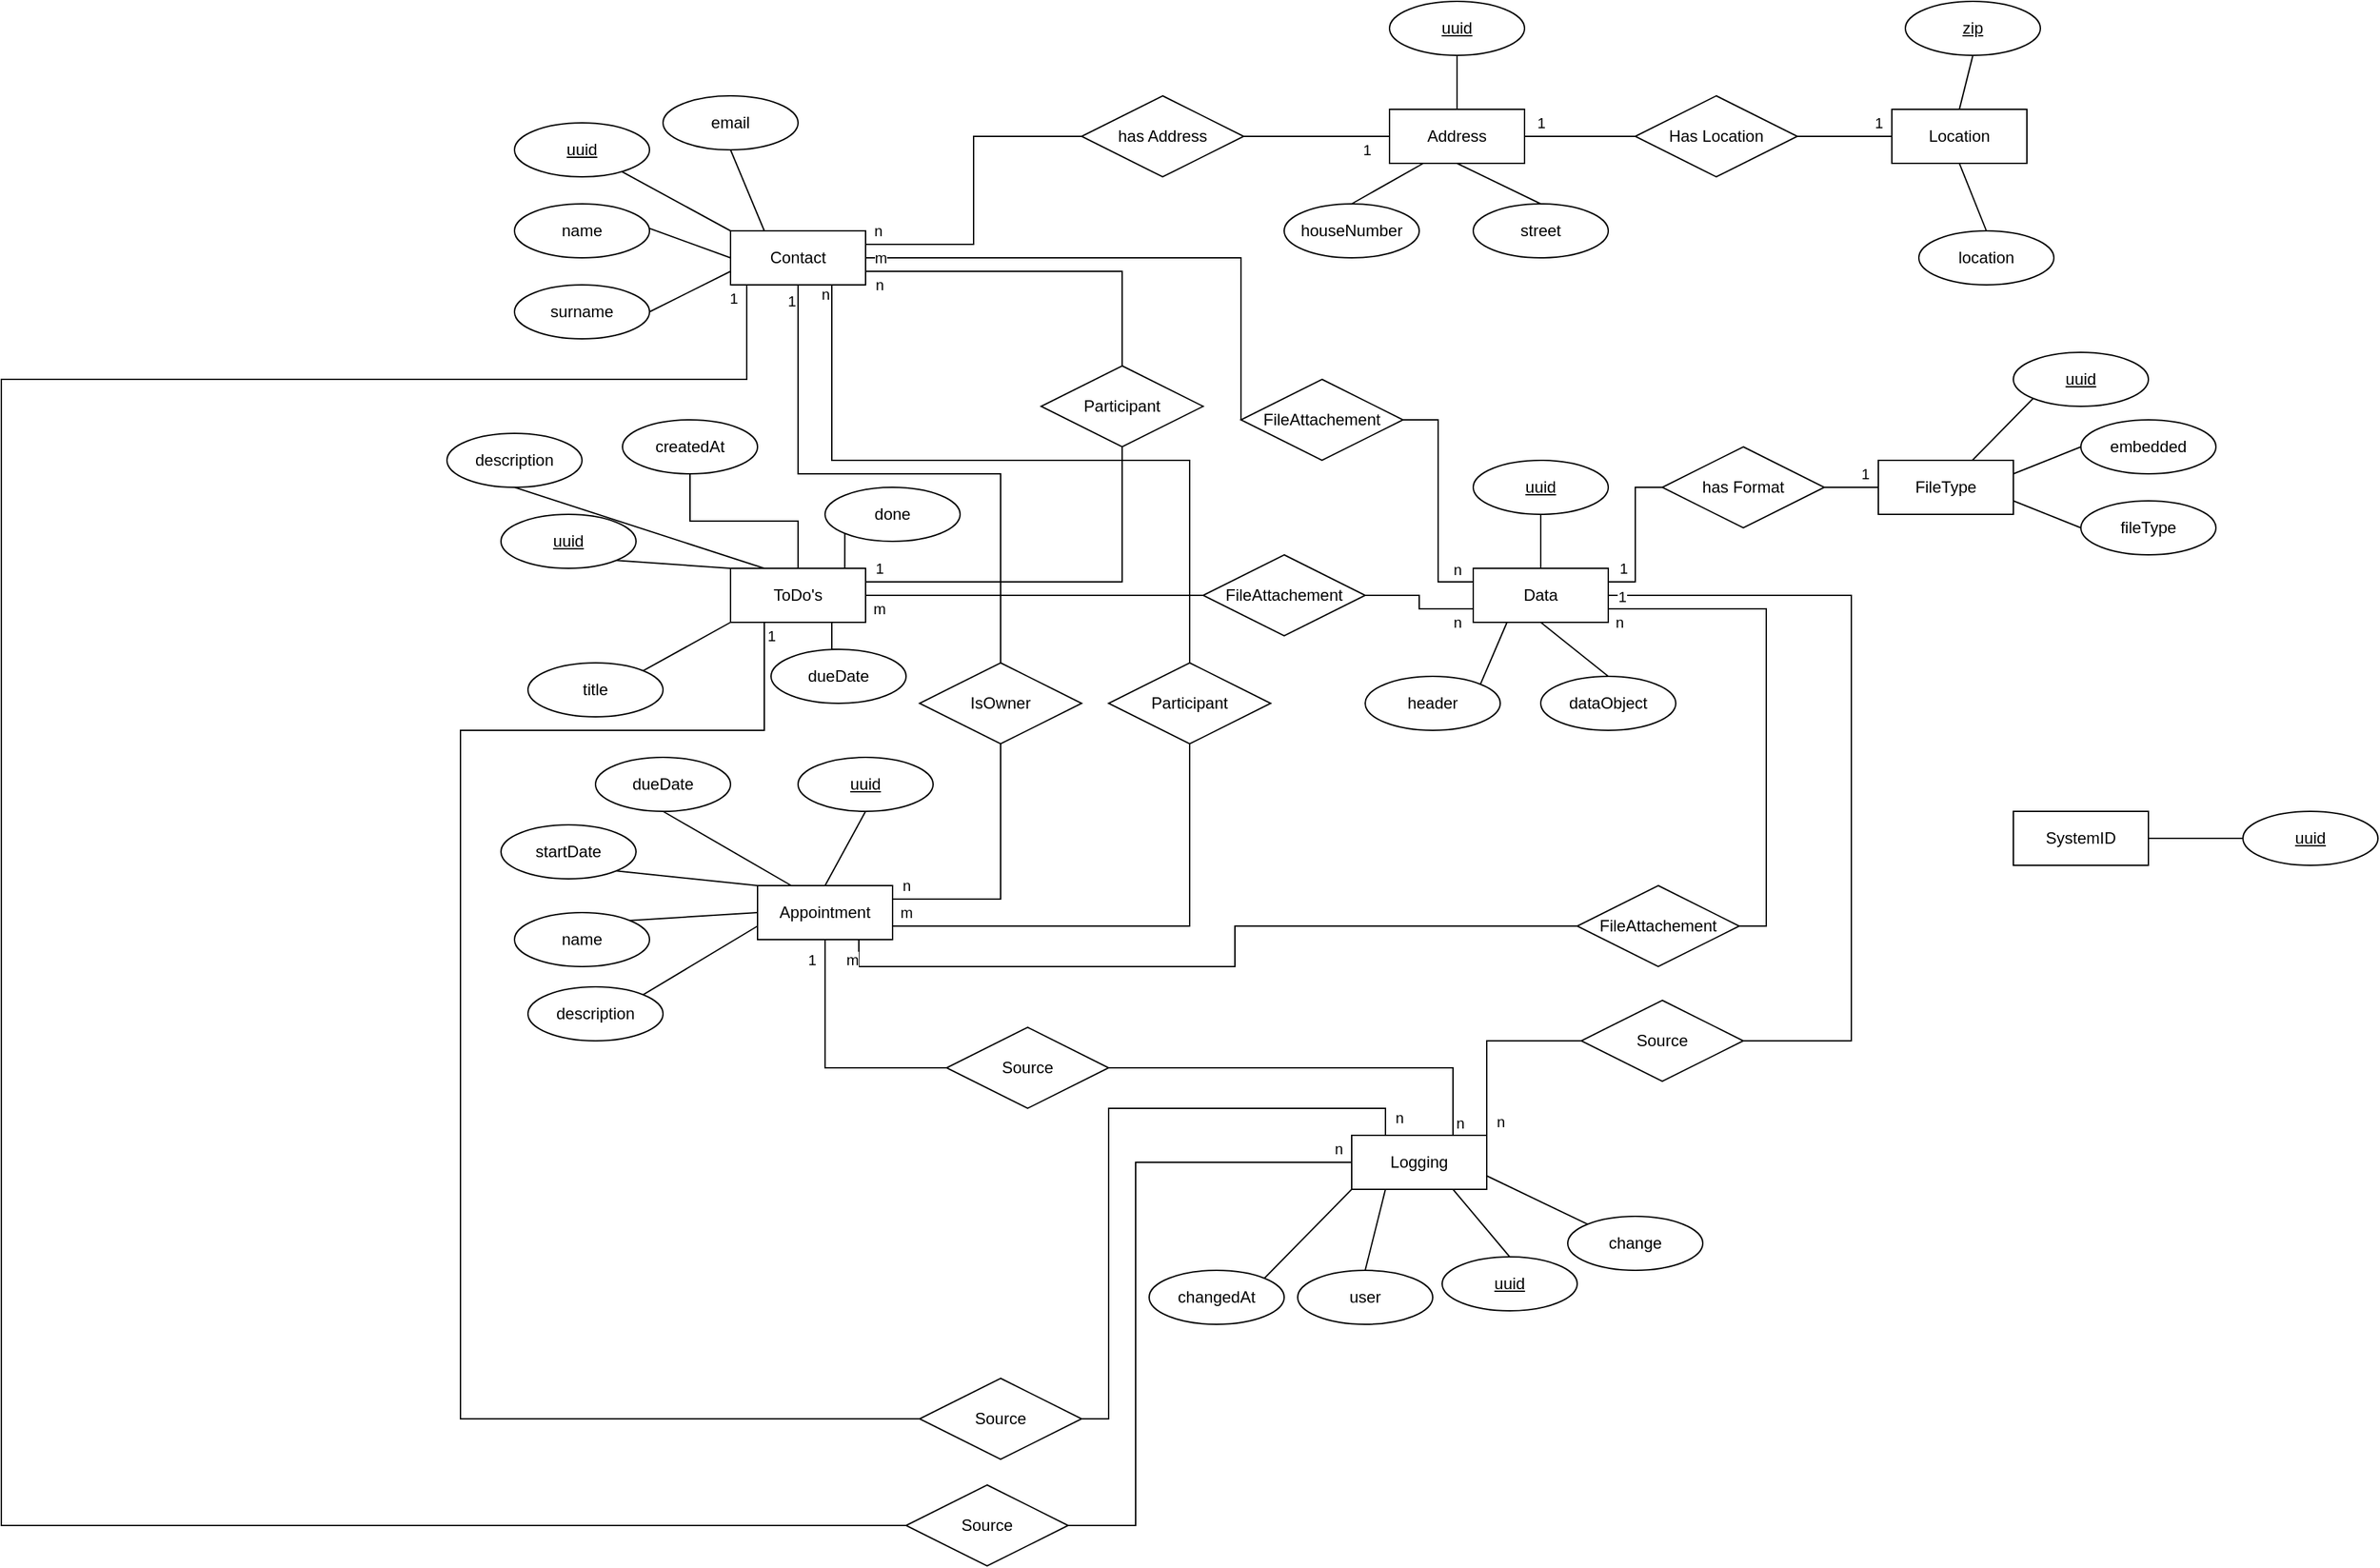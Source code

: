 <mxfile version="16.5.3" type="device"><diagram id="rC-vhOaN1ZjUxqxnrhUN" name="Seite-1"><mxGraphModel dx="2061" dy="824" grid="1" gridSize="10" guides="1" tooltips="1" connect="1" arrows="1" fold="1" page="1" pageScale="1" pageWidth="827" pageHeight="1169" math="0" shadow="0"><root><mxCell id="0"/><mxCell id="1" parent="0"/><mxCell id="2zk40Kutj6Sg0GUF1K1s-1" style="rounded=0;orthogonalLoop=1;jettySize=auto;html=1;exitX=0;exitY=0;exitDx=0;exitDy=0;endArrow=none;endFill=0;" parent="1" source="2zk40Kutj6Sg0GUF1K1s-10" target="2zk40Kutj6Sg0GUF1K1s-14" edge="1"><mxGeometry relative="1" as="geometry"><mxPoint x="171.141" y="129.497" as="targetPoint"/></mxGeometry></mxCell><mxCell id="2zk40Kutj6Sg0GUF1K1s-2" style="edgeStyle=none;rounded=0;orthogonalLoop=1;jettySize=auto;html=1;exitX=0.25;exitY=0;exitDx=0;exitDy=0;entryX=0.5;entryY=1;entryDx=0;entryDy=0;endArrow=none;endFill=0;" parent="1" source="2zk40Kutj6Sg0GUF1K1s-10" target="2zk40Kutj6Sg0GUF1K1s-11" edge="1"><mxGeometry relative="1" as="geometry"/></mxCell><mxCell id="2zk40Kutj6Sg0GUF1K1s-3" style="edgeStyle=none;rounded=0;orthogonalLoop=1;jettySize=auto;html=1;exitX=0;exitY=0.5;exitDx=0;exitDy=0;entryX=0.5;entryY=0;entryDx=0;entryDy=0;endArrow=none;endFill=0;" parent="1" source="2zk40Kutj6Sg0GUF1K1s-10" target="2zk40Kutj6Sg0GUF1K1s-12" edge="1"><mxGeometry relative="1" as="geometry"/></mxCell><mxCell id="2zk40Kutj6Sg0GUF1K1s-4" style="edgeStyle=none;rounded=0;orthogonalLoop=1;jettySize=auto;html=1;exitX=0;exitY=0.75;exitDx=0;exitDy=0;entryX=1;entryY=0.5;entryDx=0;entryDy=0;endArrow=none;endFill=0;" parent="1" source="2zk40Kutj6Sg0GUF1K1s-10" target="2zk40Kutj6Sg0GUF1K1s-13" edge="1"><mxGeometry relative="1" as="geometry"/></mxCell><mxCell id="2zk40Kutj6Sg0GUF1K1s-5" style="edgeStyle=none;rounded=0;orthogonalLoop=1;jettySize=auto;html=1;exitX=0.5;exitY=0;exitDx=0;exitDy=0;entryX=0.5;entryY=1;entryDx=0;entryDy=0;endArrow=none;endFill=0;" parent="1" source="2zk40Kutj6Sg0GUF1K1s-62" target="2zk40Kutj6Sg0GUF1K1s-15" edge="1"><mxGeometry relative="1" as="geometry"/></mxCell><mxCell id="2zk40Kutj6Sg0GUF1K1s-6" style="edgeStyle=none;rounded=0;orthogonalLoop=1;jettySize=auto;html=1;exitX=0.5;exitY=1;exitDx=0;exitDy=0;entryX=0.5;entryY=0;entryDx=0;entryDy=0;endArrow=none;endFill=0;" parent="1" source="2zk40Kutj6Sg0GUF1K1s-62" target="2zk40Kutj6Sg0GUF1K1s-16" edge="1"><mxGeometry relative="1" as="geometry"/></mxCell><mxCell id="2zk40Kutj6Sg0GUF1K1s-7" style="edgeStyle=none;rounded=0;orthogonalLoop=1;jettySize=auto;html=1;exitX=0.5;exitY=1;exitDx=0;exitDy=0;entryX=0.5;entryY=0;entryDx=0;entryDy=0;endArrow=none;endFill=0;" parent="1" source="2zk40Kutj6Sg0GUF1K1s-45" target="2zk40Kutj6Sg0GUF1K1s-17" edge="1"><mxGeometry relative="1" as="geometry"/></mxCell><mxCell id="2zk40Kutj6Sg0GUF1K1s-8" style="edgeStyle=orthogonalEdgeStyle;rounded=0;orthogonalLoop=1;jettySize=auto;html=1;exitX=1;exitY=0.25;exitDx=0;exitDy=0;entryX=0;entryY=0.5;entryDx=0;entryDy=0;endArrow=none;endFill=0;" parent="1" source="2zk40Kutj6Sg0GUF1K1s-10" target="2zk40Kutj6Sg0GUF1K1s-49" edge="1"><mxGeometry relative="1" as="geometry"/></mxCell><mxCell id="2zk40Kutj6Sg0GUF1K1s-9" value="n" style="edgeLabel;html=1;align=center;verticalAlign=middle;resizable=0;points=[];" parent="2zk40Kutj6Sg0GUF1K1s-8" vertex="1" connectable="0"><mxGeometry x="-0.839" y="4" relative="1" as="geometry"><mxPoint x="-11" y="-6" as="offset"/></mxGeometry></mxCell><mxCell id="2zk40Kutj6Sg0GUF1K1s-10" value="Contact" style="whiteSpace=wrap;html=1;align=center;" parent="1" vertex="1"><mxGeometry x="200" y="180" width="100" height="40" as="geometry"/></mxCell><mxCell id="2zk40Kutj6Sg0GUF1K1s-11" value="email" style="ellipse;whiteSpace=wrap;html=1;align=center;" parent="1" vertex="1"><mxGeometry x="150" y="80" width="100" height="40" as="geometry"/></mxCell><mxCell id="2zk40Kutj6Sg0GUF1K1s-12" value="name" style="ellipse;whiteSpace=wrap;html=1;align=center;" parent="1" vertex="1"><mxGeometry x="40" y="160" width="100" height="40" as="geometry"/></mxCell><mxCell id="2zk40Kutj6Sg0GUF1K1s-13" value="surname" style="ellipse;whiteSpace=wrap;html=1;align=center;" parent="1" vertex="1"><mxGeometry x="40" y="220" width="100" height="40" as="geometry"/></mxCell><mxCell id="2zk40Kutj6Sg0GUF1K1s-14" value="uuid" style="ellipse;whiteSpace=wrap;html=1;align=center;fontStyle=4;" parent="1" vertex="1"><mxGeometry x="40" y="100" width="100" height="40" as="geometry"/></mxCell><mxCell id="2zk40Kutj6Sg0GUF1K1s-15" value="&lt;u&gt;zip&lt;/u&gt;" style="ellipse;whiteSpace=wrap;html=1;align=center;" parent="1" vertex="1"><mxGeometry x="1070" y="10" width="100" height="40" as="geometry"/></mxCell><mxCell id="2zk40Kutj6Sg0GUF1K1s-16" value="location" style="ellipse;whiteSpace=wrap;html=1;align=center;" parent="1" vertex="1"><mxGeometry x="1080" y="180" width="100" height="40" as="geometry"/></mxCell><mxCell id="2zk40Kutj6Sg0GUF1K1s-17" value="street" style="ellipse;whiteSpace=wrap;html=1;align=center;fontStyle=0;strokeColor=default;" parent="1" vertex="1"><mxGeometry x="750" y="160" width="100" height="40" as="geometry"/></mxCell><mxCell id="2zk40Kutj6Sg0GUF1K1s-18" style="edgeStyle=none;rounded=0;orthogonalLoop=1;jettySize=auto;html=1;exitX=0;exitY=0;exitDx=0;exitDy=0;entryX=1;entryY=1;entryDx=0;entryDy=0;endArrow=none;endFill=0;" parent="1" source="2zk40Kutj6Sg0GUF1K1s-21" target="2zk40Kutj6Sg0GUF1K1s-22" edge="1"><mxGeometry relative="1" as="geometry"/></mxCell><mxCell id="2zk40Kutj6Sg0GUF1K1s-19" style="edgeStyle=none;rounded=0;orthogonalLoop=1;jettySize=auto;html=1;exitX=0.25;exitY=0;exitDx=0;exitDy=0;entryX=0.5;entryY=1;entryDx=0;entryDy=0;endArrow=none;endFill=0;" parent="1" source="2zk40Kutj6Sg0GUF1K1s-21" target="2zk40Kutj6Sg0GUF1K1s-23" edge="1"><mxGeometry relative="1" as="geometry"/></mxCell><mxCell id="2zk40Kutj6Sg0GUF1K1s-20" style="edgeStyle=none;rounded=0;orthogonalLoop=1;jettySize=auto;html=1;exitX=0;exitY=1;exitDx=0;exitDy=0;entryX=1;entryY=0;entryDx=0;entryDy=0;endArrow=none;endFill=0;" parent="1" source="2zk40Kutj6Sg0GUF1K1s-21" target="2zk40Kutj6Sg0GUF1K1s-24" edge="1"><mxGeometry relative="1" as="geometry"/></mxCell><mxCell id="0HnnoMn18DUm-6mMmO38-2" style="edgeStyle=orthogonalEdgeStyle;rounded=0;orthogonalLoop=1;jettySize=auto;html=1;exitX=0.75;exitY=0;exitDx=0;exitDy=0;entryX=0;entryY=1;entryDx=0;entryDy=0;endArrow=none;endFill=0;" parent="1" source="2zk40Kutj6Sg0GUF1K1s-21" target="0HnnoMn18DUm-6mMmO38-1" edge="1"><mxGeometry relative="1" as="geometry"/></mxCell><mxCell id="2zk40Kutj6Sg0GUF1K1s-21" value="ToDo's" style="whiteSpace=wrap;html=1;align=center;" parent="1" vertex="1"><mxGeometry x="200" y="430" width="100" height="40" as="geometry"/></mxCell><mxCell id="2zk40Kutj6Sg0GUF1K1s-22" value="uuid" style="ellipse;whiteSpace=wrap;html=1;align=center;fontStyle=4;" parent="1" vertex="1"><mxGeometry x="30" y="390" width="100" height="40" as="geometry"/></mxCell><mxCell id="2zk40Kutj6Sg0GUF1K1s-23" value="description" style="ellipse;whiteSpace=wrap;html=1;align=center;" parent="1" vertex="1"><mxGeometry x="-10" y="330" width="100" height="40" as="geometry"/></mxCell><mxCell id="2zk40Kutj6Sg0GUF1K1s-24" value="title" style="ellipse;whiteSpace=wrap;html=1;align=center;" parent="1" vertex="1"><mxGeometry x="50" y="500" width="100" height="40" as="geometry"/></mxCell><mxCell id="2zk40Kutj6Sg0GUF1K1s-72" style="rounded=0;orthogonalLoop=1;jettySize=auto;html=1;exitX=0;exitY=0.5;exitDx=0;exitDy=0;entryX=1;entryY=0;entryDx=0;entryDy=0;endArrow=none;endFill=0;" parent="1" source="2zk40Kutj6Sg0GUF1K1s-28" target="2zk40Kutj6Sg0GUF1K1s-71" edge="1"><mxGeometry relative="1" as="geometry"/></mxCell><mxCell id="2zk40Kutj6Sg0GUF1K1s-28" value="Appointment" style="whiteSpace=wrap;html=1;align=center;" parent="1" vertex="1"><mxGeometry x="220" y="665" width="100" height="40" as="geometry"/></mxCell><mxCell id="2zk40Kutj6Sg0GUF1K1s-32" style="edgeStyle=orthogonalEdgeStyle;rounded=0;orthogonalLoop=1;jettySize=auto;html=1;exitX=0.5;exitY=1;exitDx=0;exitDy=0;entryX=1;entryY=0.25;entryDx=0;entryDy=0;endArrow=none;endFill=0;" parent="1" source="2zk40Kutj6Sg0GUF1K1s-36" target="2zk40Kutj6Sg0GUF1K1s-21" edge="1"><mxGeometry relative="1" as="geometry"/></mxCell><mxCell id="2zk40Kutj6Sg0GUF1K1s-33" value="1" style="edgeLabel;html=1;align=center;verticalAlign=middle;resizable=0;points=[];" parent="2zk40Kutj6Sg0GUF1K1s-32" vertex="1" connectable="0"><mxGeometry x="0.973" y="-2" relative="1" as="geometry"><mxPoint x="6" y="-8" as="offset"/></mxGeometry></mxCell><mxCell id="2zk40Kutj6Sg0GUF1K1s-34" style="edgeStyle=orthogonalEdgeStyle;rounded=0;orthogonalLoop=1;jettySize=auto;html=1;exitX=0.5;exitY=0;exitDx=0;exitDy=0;entryX=1;entryY=0.75;entryDx=0;entryDy=0;endArrow=none;endFill=0;" parent="1" source="2zk40Kutj6Sg0GUF1K1s-36" target="2zk40Kutj6Sg0GUF1K1s-10" edge="1"><mxGeometry relative="1" as="geometry"/></mxCell><mxCell id="2zk40Kutj6Sg0GUF1K1s-35" value="n" style="edgeLabel;html=1;align=center;verticalAlign=middle;resizable=0;points=[];" parent="2zk40Kutj6Sg0GUF1K1s-34" vertex="1" connectable="0"><mxGeometry x="0.972" y="-3" relative="1" as="geometry"><mxPoint x="6" y="13" as="offset"/></mxGeometry></mxCell><mxCell id="2zk40Kutj6Sg0GUF1K1s-36" value="Participant" style="shape=rhombus;perimeter=rhombusPerimeter;whiteSpace=wrap;html=1;align=center;" parent="1" vertex="1"><mxGeometry x="430" y="280" width="120" height="60" as="geometry"/></mxCell><mxCell id="2zk40Kutj6Sg0GUF1K1s-43" style="edgeStyle=none;rounded=0;orthogonalLoop=1;jettySize=auto;html=1;exitX=1;exitY=0.5;exitDx=0;exitDy=0;entryX=0;entryY=0.5;entryDx=0;entryDy=0;endArrow=none;endFill=0;" parent="1" source="2zk40Kutj6Sg0GUF1K1s-45" target="2zk40Kutj6Sg0GUF1K1s-65" edge="1"><mxGeometry relative="1" as="geometry"/></mxCell><mxCell id="2zk40Kutj6Sg0GUF1K1s-44" value="1" style="edgeLabel;html=1;align=center;verticalAlign=middle;resizable=0;points=[];" parent="2zk40Kutj6Sg0GUF1K1s-43" vertex="1" connectable="0"><mxGeometry x="-0.512" y="3" relative="1" as="geometry"><mxPoint x="-8" y="-7" as="offset"/></mxGeometry></mxCell><mxCell id="2zk40Kutj6Sg0GUF1K1s-45" value="Address" style="whiteSpace=wrap;html=1;align=center;" parent="1" vertex="1"><mxGeometry x="688" y="90" width="100" height="40" as="geometry"/></mxCell><mxCell id="2zk40Kutj6Sg0GUF1K1s-47" style="edgeStyle=orthogonalEdgeStyle;rounded=0;orthogonalLoop=1;jettySize=auto;html=1;exitX=1;exitY=0.5;exitDx=0;exitDy=0;entryX=0;entryY=0.5;entryDx=0;entryDy=0;endArrow=none;endFill=0;" parent="1" source="2zk40Kutj6Sg0GUF1K1s-49" target="2zk40Kutj6Sg0GUF1K1s-45" edge="1"><mxGeometry relative="1" as="geometry"/></mxCell><mxCell id="2zk40Kutj6Sg0GUF1K1s-48" value="1" style="edgeLabel;html=1;align=center;verticalAlign=middle;resizable=0;points=[];" parent="2zk40Kutj6Sg0GUF1K1s-47" vertex="1" connectable="0"><mxGeometry x="0.544" y="-1" relative="1" as="geometry"><mxPoint x="7" y="9" as="offset"/></mxGeometry></mxCell><mxCell id="2zk40Kutj6Sg0GUF1K1s-49" value="has Address" style="shape=rhombus;perimeter=rhombusPerimeter;whiteSpace=wrap;html=1;align=center;" parent="1" vertex="1"><mxGeometry x="460" y="80" width="120" height="60" as="geometry"/></mxCell><mxCell id="2zk40Kutj6Sg0GUF1K1s-50" style="edgeStyle=none;rounded=0;orthogonalLoop=1;jettySize=auto;html=1;exitX=0.5;exitY=1;exitDx=0;exitDy=0;entryX=0.5;entryY=0;entryDx=0;entryDy=0;endArrow=none;endFill=0;" parent="1" source="2zk40Kutj6Sg0GUF1K1s-51" target="2zk40Kutj6Sg0GUF1K1s-59" edge="1"><mxGeometry relative="1" as="geometry"/></mxCell><mxCell id="2zk40Kutj6Sg0GUF1K1s-51" value="Data" style="whiteSpace=wrap;html=1;align=center;" parent="1" vertex="1"><mxGeometry x="750" y="430" width="100" height="40" as="geometry"/></mxCell><mxCell id="2zk40Kutj6Sg0GUF1K1s-52" style="edgeStyle=orthogonalEdgeStyle;rounded=0;orthogonalLoop=1;jettySize=auto;html=1;exitX=1;exitY=0.5;exitDx=0;exitDy=0;entryX=0;entryY=0.75;entryDx=0;entryDy=0;endArrow=none;endFill=0;" parent="1" source="2zk40Kutj6Sg0GUF1K1s-56" target="2zk40Kutj6Sg0GUF1K1s-51" edge="1"><mxGeometry relative="1" as="geometry"/></mxCell><mxCell id="2zk40Kutj6Sg0GUF1K1s-53" value="n" style="edgeLabel;html=1;align=center;verticalAlign=middle;resizable=0;points=[];" parent="2zk40Kutj6Sg0GUF1K1s-52" vertex="1" connectable="0"><mxGeometry x="0.55" y="-2" relative="1" as="geometry"><mxPoint x="8" y="8" as="offset"/></mxGeometry></mxCell><mxCell id="2zk40Kutj6Sg0GUF1K1s-54" style="edgeStyle=orthogonalEdgeStyle;rounded=0;orthogonalLoop=1;jettySize=auto;html=1;exitX=0;exitY=0.5;exitDx=0;exitDy=0;entryX=1;entryY=0.5;entryDx=0;entryDy=0;endArrow=none;endFill=0;" parent="1" source="2zk40Kutj6Sg0GUF1K1s-56" target="2zk40Kutj6Sg0GUF1K1s-21" edge="1"><mxGeometry relative="1" as="geometry"/></mxCell><mxCell id="2zk40Kutj6Sg0GUF1K1s-55" value="m" style="edgeLabel;html=1;align=center;verticalAlign=middle;resizable=0;points=[];" parent="2zk40Kutj6Sg0GUF1K1s-54" vertex="1" connectable="0"><mxGeometry x="0.872" relative="1" as="geometry"><mxPoint x="-6" y="10" as="offset"/></mxGeometry></mxCell><mxCell id="2zk40Kutj6Sg0GUF1K1s-56" value="FileAttachement" style="shape=rhombus;perimeter=rhombusPerimeter;whiteSpace=wrap;html=1;align=center;" parent="1" vertex="1"><mxGeometry x="550" y="420" width="120" height="60" as="geometry"/></mxCell><mxCell id="2zk40Kutj6Sg0GUF1K1s-57" style="rounded=0;orthogonalLoop=1;jettySize=auto;html=1;exitX=0.5;exitY=1;exitDx=0;exitDy=0;entryX=0.5;entryY=0;entryDx=0;entryDy=0;endArrow=none;endFill=0;" parent="1" source="2zk40Kutj6Sg0GUF1K1s-58" target="2zk40Kutj6Sg0GUF1K1s-51" edge="1"><mxGeometry relative="1" as="geometry"/></mxCell><mxCell id="2zk40Kutj6Sg0GUF1K1s-58" value="uuid" style="ellipse;whiteSpace=wrap;html=1;align=center;fontStyle=4;" parent="1" vertex="1"><mxGeometry x="750" y="350" width="100" height="40" as="geometry"/></mxCell><mxCell id="2zk40Kutj6Sg0GUF1K1s-59" value="dataObject" style="ellipse;whiteSpace=wrap;html=1;align=center;" parent="1" vertex="1"><mxGeometry x="800" y="510" width="100" height="40" as="geometry"/></mxCell><mxCell id="2zk40Kutj6Sg0GUF1K1s-60" style="edgeStyle=none;rounded=0;orthogonalLoop=1;jettySize=auto;html=1;exitX=0.5;exitY=0;exitDx=0;exitDy=0;entryX=0.25;entryY=1;entryDx=0;entryDy=0;endArrow=none;endFill=0;" parent="1" source="2zk40Kutj6Sg0GUF1K1s-61" target="2zk40Kutj6Sg0GUF1K1s-45" edge="1"><mxGeometry relative="1" as="geometry"/></mxCell><mxCell id="2zk40Kutj6Sg0GUF1K1s-61" value="houseNumber" style="ellipse;whiteSpace=wrap;html=1;align=center;fontStyle=0" parent="1" vertex="1"><mxGeometry x="610" y="160" width="100" height="40" as="geometry"/></mxCell><mxCell id="2zk40Kutj6Sg0GUF1K1s-62" value="Location" style="whiteSpace=wrap;html=1;align=center;" parent="1" vertex="1"><mxGeometry x="1060" y="90" width="100" height="40" as="geometry"/></mxCell><mxCell id="2zk40Kutj6Sg0GUF1K1s-63" style="edgeStyle=none;rounded=0;orthogonalLoop=1;jettySize=auto;html=1;exitX=1;exitY=0.5;exitDx=0;exitDy=0;entryX=0;entryY=0.5;entryDx=0;entryDy=0;endArrow=none;endFill=0;" parent="1" source="2zk40Kutj6Sg0GUF1K1s-65" target="2zk40Kutj6Sg0GUF1K1s-62" edge="1"><mxGeometry relative="1" as="geometry"/></mxCell><mxCell id="2zk40Kutj6Sg0GUF1K1s-64" value="1" style="edgeLabel;html=1;align=center;verticalAlign=middle;resizable=0;points=[];" parent="2zk40Kutj6Sg0GUF1K1s-63" vertex="1" connectable="0"><mxGeometry x="0.257" relative="1" as="geometry"><mxPoint x="16" y="-10" as="offset"/></mxGeometry></mxCell><mxCell id="2zk40Kutj6Sg0GUF1K1s-65" value="Has Location" style="shape=rhombus;perimeter=rhombusPerimeter;whiteSpace=wrap;html=1;align=center;" parent="1" vertex="1"><mxGeometry x="870" y="80" width="120" height="60" as="geometry"/></mxCell><mxCell id="2zk40Kutj6Sg0GUF1K1s-66" style="edgeStyle=orthogonalEdgeStyle;rounded=0;orthogonalLoop=1;jettySize=auto;html=1;exitX=1;exitY=0.5;exitDx=0;exitDy=0;entryX=0;entryY=0.25;entryDx=0;entryDy=0;endArrow=none;endFill=0;" parent="1" source="2zk40Kutj6Sg0GUF1K1s-70" target="2zk40Kutj6Sg0GUF1K1s-51" edge="1"><mxGeometry relative="1" as="geometry"><mxPoint x="720" y="380" as="targetPoint"/></mxGeometry></mxCell><mxCell id="2zk40Kutj6Sg0GUF1K1s-67" value="n" style="edgeLabel;html=1;align=center;verticalAlign=middle;resizable=0;points=[];" parent="2zk40Kutj6Sg0GUF1K1s-66" vertex="1" connectable="0"><mxGeometry x="0.55" y="-2" relative="1" as="geometry"><mxPoint x="16" y="3" as="offset"/></mxGeometry></mxCell><mxCell id="2zk40Kutj6Sg0GUF1K1s-68" style="edgeStyle=orthogonalEdgeStyle;rounded=0;orthogonalLoop=1;jettySize=auto;html=1;exitX=0;exitY=0.5;exitDx=0;exitDy=0;entryX=1;entryY=0.5;entryDx=0;entryDy=0;endArrow=none;endFill=0;" parent="1" source="2zk40Kutj6Sg0GUF1K1s-70" target="2zk40Kutj6Sg0GUF1K1s-10" edge="1"><mxGeometry relative="1" as="geometry"><mxPoint x="270" y="380" as="targetPoint"/><Array as="points"><mxPoint x="578" y="200"/></Array></mxGeometry></mxCell><mxCell id="2zk40Kutj6Sg0GUF1K1s-69" value="m" style="edgeLabel;html=1;align=center;verticalAlign=middle;resizable=0;points=[];" parent="2zk40Kutj6Sg0GUF1K1s-68" vertex="1" connectable="0"><mxGeometry x="0.872" relative="1" as="geometry"><mxPoint x="-15" as="offset"/></mxGeometry></mxCell><mxCell id="2zk40Kutj6Sg0GUF1K1s-70" value="FileAttachement" style="shape=rhombus;perimeter=rhombusPerimeter;whiteSpace=wrap;html=1;align=center;" parent="1" vertex="1"><mxGeometry x="578" y="290" width="120" height="60" as="geometry"/></mxCell><mxCell id="2zk40Kutj6Sg0GUF1K1s-71" value="name" style="ellipse;whiteSpace=wrap;html=1;align=center;" parent="1" vertex="1"><mxGeometry x="40" y="685" width="100" height="40" as="geometry"/></mxCell><mxCell id="2zk40Kutj6Sg0GUF1K1s-79" style="edgeStyle=none;rounded=0;orthogonalLoop=1;jettySize=auto;html=1;exitX=1;exitY=1;exitDx=0;exitDy=0;entryX=0;entryY=0;entryDx=0;entryDy=0;endArrow=none;endFill=0;" parent="1" source="2zk40Kutj6Sg0GUF1K1s-77" target="2zk40Kutj6Sg0GUF1K1s-28" edge="1"><mxGeometry relative="1" as="geometry"/></mxCell><mxCell id="2zk40Kutj6Sg0GUF1K1s-77" value="startDate" style="ellipse;whiteSpace=wrap;html=1;align=center;" parent="1" vertex="1"><mxGeometry x="30" y="620" width="100" height="40" as="geometry"/></mxCell><mxCell id="2zk40Kutj6Sg0GUF1K1s-80" style="edgeStyle=none;rounded=0;orthogonalLoop=1;jettySize=auto;html=1;exitX=0.5;exitY=1;exitDx=0;exitDy=0;entryX=0.25;entryY=0;entryDx=0;entryDy=0;endArrow=none;endFill=0;" parent="1" source="2zk40Kutj6Sg0GUF1K1s-78" target="2zk40Kutj6Sg0GUF1K1s-28" edge="1"><mxGeometry relative="1" as="geometry"/></mxCell><mxCell id="2zk40Kutj6Sg0GUF1K1s-78" value="dueDate" style="ellipse;whiteSpace=wrap;html=1;align=center;" parent="1" vertex="1"><mxGeometry x="100" y="570" width="100" height="40" as="geometry"/></mxCell><mxCell id="2zk40Kutj6Sg0GUF1K1s-81" style="edgeStyle=orthogonalEdgeStyle;rounded=0;orthogonalLoop=1;jettySize=auto;html=1;exitX=1;exitY=0.5;exitDx=0;exitDy=0;endArrow=none;endFill=0;entryX=1;entryY=0.75;entryDx=0;entryDy=0;" parent="1" source="2zk40Kutj6Sg0GUF1K1s-85" target="2zk40Kutj6Sg0GUF1K1s-51" edge="1"><mxGeometry relative="1" as="geometry"><mxPoint x="880" y="460" as="targetPoint"/></mxGeometry></mxCell><mxCell id="2zk40Kutj6Sg0GUF1K1s-82" value="n" style="edgeLabel;html=1;align=center;verticalAlign=middle;resizable=0;points=[];" parent="2zk40Kutj6Sg0GUF1K1s-81" vertex="1" connectable="0"><mxGeometry x="0.55" y="-2" relative="1" as="geometry"><mxPoint x="-76" y="12" as="offset"/></mxGeometry></mxCell><mxCell id="2zk40Kutj6Sg0GUF1K1s-83" style="edgeStyle=orthogonalEdgeStyle;rounded=0;orthogonalLoop=1;jettySize=auto;html=1;exitX=0;exitY=0.5;exitDx=0;exitDy=0;entryX=0.75;entryY=1;entryDx=0;entryDy=0;endArrow=none;endFill=0;" parent="1" source="2zk40Kutj6Sg0GUF1K1s-85" target="2zk40Kutj6Sg0GUF1K1s-28" edge="1"><mxGeometry relative="1" as="geometry"><mxPoint x="460" y="620" as="targetPoint"/></mxGeometry></mxCell><mxCell id="2zk40Kutj6Sg0GUF1K1s-84" value="m" style="edgeLabel;html=1;align=center;verticalAlign=middle;resizable=0;points=[];" parent="2zk40Kutj6Sg0GUF1K1s-83" vertex="1" connectable="0"><mxGeometry x="0.872" relative="1" as="geometry"><mxPoint x="-22" y="-5" as="offset"/></mxGeometry></mxCell><mxCell id="2zk40Kutj6Sg0GUF1K1s-85" value="FileAttachement" style="shape=rhombus;perimeter=rhombusPerimeter;whiteSpace=wrap;html=1;align=center;" parent="1" vertex="1"><mxGeometry x="827" y="665" width="120" height="60" as="geometry"/></mxCell><mxCell id="2zk40Kutj6Sg0GUF1K1s-87" style="edgeStyle=orthogonalEdgeStyle;rounded=0;orthogonalLoop=1;jettySize=auto;html=1;exitX=0.5;exitY=1;exitDx=0;exitDy=0;entryX=1;entryY=0.25;entryDx=0;entryDy=0;endArrow=none;endFill=0;" parent="1" source="2zk40Kutj6Sg0GUF1K1s-86" target="2zk40Kutj6Sg0GUF1K1s-28" edge="1"><mxGeometry relative="1" as="geometry"/></mxCell><mxCell id="2zk40Kutj6Sg0GUF1K1s-90" value="n" style="edgeLabel;html=1;align=center;verticalAlign=middle;resizable=0;points=[];" parent="2zk40Kutj6Sg0GUF1K1s-87" vertex="1" connectable="0"><mxGeometry x="0.949" y="-1" relative="1" as="geometry"><mxPoint x="5" y="-9" as="offset"/></mxGeometry></mxCell><mxCell id="2zk40Kutj6Sg0GUF1K1s-88" style="edgeStyle=orthogonalEdgeStyle;rounded=0;orthogonalLoop=1;jettySize=auto;html=1;exitX=0.5;exitY=0;exitDx=0;exitDy=0;entryX=0.5;entryY=1;entryDx=0;entryDy=0;endArrow=none;endFill=0;" parent="1" source="2zk40Kutj6Sg0GUF1K1s-86" target="2zk40Kutj6Sg0GUF1K1s-10" edge="1"><mxGeometry relative="1" as="geometry"/></mxCell><mxCell id="2zk40Kutj6Sg0GUF1K1s-89" value="1" style="edgeLabel;html=1;align=center;verticalAlign=middle;resizable=0;points=[];" parent="2zk40Kutj6Sg0GUF1K1s-88" vertex="1" connectable="0"><mxGeometry x="0.886" relative="1" as="geometry"><mxPoint x="-5" y="-13" as="offset"/></mxGeometry></mxCell><mxCell id="2zk40Kutj6Sg0GUF1K1s-86" value="IsOwner" style="shape=rhombus;perimeter=rhombusPerimeter;whiteSpace=wrap;html=1;align=center;" parent="1" vertex="1"><mxGeometry x="340" y="500" width="120" height="60" as="geometry"/></mxCell><mxCell id="2zk40Kutj6Sg0GUF1K1s-92" style="edgeStyle=orthogonalEdgeStyle;rounded=0;orthogonalLoop=1;jettySize=auto;html=1;exitX=0.5;exitY=1;exitDx=0;exitDy=0;entryX=1;entryY=0.75;entryDx=0;entryDy=0;endArrow=none;endFill=0;" parent="1" source="2zk40Kutj6Sg0GUF1K1s-91" target="2zk40Kutj6Sg0GUF1K1s-28" edge="1"><mxGeometry relative="1" as="geometry"/></mxCell><mxCell id="2zk40Kutj6Sg0GUF1K1s-95" value="m" style="edgeLabel;html=1;align=center;verticalAlign=middle;resizable=0;points=[];" parent="2zk40Kutj6Sg0GUF1K1s-92" vertex="1" connectable="0"><mxGeometry x="0.408" y="-3" relative="1" as="geometry"><mxPoint x="-95" y="-7" as="offset"/></mxGeometry></mxCell><mxCell id="2zk40Kutj6Sg0GUF1K1s-93" style="edgeStyle=orthogonalEdgeStyle;rounded=0;orthogonalLoop=1;jettySize=auto;html=1;exitX=0.5;exitY=0;exitDx=0;exitDy=0;entryX=0.75;entryY=1;entryDx=0;entryDy=0;endArrow=none;endFill=0;" parent="1" source="2zk40Kutj6Sg0GUF1K1s-91" target="2zk40Kutj6Sg0GUF1K1s-10" edge="1"><mxGeometry relative="1" as="geometry"><Array as="points"><mxPoint x="540" y="350"/><mxPoint x="275" y="350"/></Array></mxGeometry></mxCell><mxCell id="2zk40Kutj6Sg0GUF1K1s-94" value="n" style="edgeLabel;html=1;align=center;verticalAlign=middle;resizable=0;points=[];" parent="2zk40Kutj6Sg0GUF1K1s-93" vertex="1" connectable="0"><mxGeometry x="0.974" y="-1" relative="1" as="geometry"><mxPoint x="-6" as="offset"/></mxGeometry></mxCell><mxCell id="2zk40Kutj6Sg0GUF1K1s-91" value="Participant" style="shape=rhombus;perimeter=rhombusPerimeter;whiteSpace=wrap;html=1;align=center;" parent="1" vertex="1"><mxGeometry x="480" y="500" width="120" height="60" as="geometry"/></mxCell><mxCell id="2zk40Kutj6Sg0GUF1K1s-97" style="rounded=0;orthogonalLoop=1;jettySize=auto;html=1;exitX=1;exitY=0;exitDx=0;exitDy=0;entryX=0;entryY=0.75;entryDx=0;entryDy=0;endArrow=none;endFill=0;" parent="1" source="2zk40Kutj6Sg0GUF1K1s-96" target="2zk40Kutj6Sg0GUF1K1s-28" edge="1"><mxGeometry relative="1" as="geometry"/></mxCell><mxCell id="2zk40Kutj6Sg0GUF1K1s-96" value="description" style="ellipse;whiteSpace=wrap;html=1;align=center;" parent="1" vertex="1"><mxGeometry x="50" y="740" width="100" height="40" as="geometry"/></mxCell><mxCell id="2zk40Kutj6Sg0GUF1K1s-107" style="rounded=0;orthogonalLoop=1;jettySize=auto;html=1;exitX=0.5;exitY=1;exitDx=0;exitDy=0;entryX=0.5;entryY=0;entryDx=0;entryDy=0;endArrow=none;endFill=0;" parent="1" source="2zk40Kutj6Sg0GUF1K1s-106" target="2zk40Kutj6Sg0GUF1K1s-28" edge="1"><mxGeometry relative="1" as="geometry"/></mxCell><mxCell id="2zk40Kutj6Sg0GUF1K1s-106" value="uuid" style="ellipse;whiteSpace=wrap;html=1;align=center;fontStyle=4;" parent="1" vertex="1"><mxGeometry x="250" y="570" width="100" height="40" as="geometry"/></mxCell><mxCell id="kuMFe2iLad2Wfu_b42sJ-1" value="FileType" style="whiteSpace=wrap;html=1;align=center;" parent="1" vertex="1"><mxGeometry x="1050" y="350" width="100" height="40" as="geometry"/></mxCell><mxCell id="kuMFe2iLad2Wfu_b42sJ-3" style="rounded=0;orthogonalLoop=1;jettySize=auto;html=1;exitX=0;exitY=1;exitDx=0;exitDy=0;endArrow=none;endFill=0;" parent="1" source="kuMFe2iLad2Wfu_b42sJ-2" target="kuMFe2iLad2Wfu_b42sJ-1" edge="1"><mxGeometry relative="1" as="geometry"/></mxCell><mxCell id="kuMFe2iLad2Wfu_b42sJ-2" value="uuid" style="ellipse;whiteSpace=wrap;html=1;align=center;fontStyle=4;" parent="1" vertex="1"><mxGeometry x="1150" y="270" width="100" height="40" as="geometry"/></mxCell><mxCell id="kuMFe2iLad2Wfu_b42sJ-5" style="edgeStyle=none;rounded=0;orthogonalLoop=1;jettySize=auto;html=1;exitX=0;exitY=0.5;exitDx=0;exitDy=0;entryX=1;entryY=0.75;entryDx=0;entryDy=0;endArrow=none;endFill=0;" parent="1" source="kuMFe2iLad2Wfu_b42sJ-4" target="kuMFe2iLad2Wfu_b42sJ-1" edge="1"><mxGeometry relative="1" as="geometry"/></mxCell><mxCell id="kuMFe2iLad2Wfu_b42sJ-4" value="fileType" style="ellipse;whiteSpace=wrap;html=1;align=center;" parent="1" vertex="1"><mxGeometry x="1200" y="380" width="100" height="40" as="geometry"/></mxCell><mxCell id="kuMFe2iLad2Wfu_b42sJ-7" style="edgeStyle=none;rounded=0;orthogonalLoop=1;jettySize=auto;html=1;exitX=0;exitY=0.5;exitDx=0;exitDy=0;entryX=1;entryY=0.25;entryDx=0;entryDy=0;endArrow=none;endFill=0;" parent="1" source="kuMFe2iLad2Wfu_b42sJ-6" target="kuMFe2iLad2Wfu_b42sJ-1" edge="1"><mxGeometry relative="1" as="geometry"/></mxCell><mxCell id="kuMFe2iLad2Wfu_b42sJ-6" value="embedded" style="ellipse;whiteSpace=wrap;html=1;align=center;" parent="1" vertex="1"><mxGeometry x="1200" y="320" width="100" height="40" as="geometry"/></mxCell><mxCell id="kuMFe2iLad2Wfu_b42sJ-9" style="edgeStyle=orthogonalEdgeStyle;rounded=0;orthogonalLoop=1;jettySize=auto;html=1;exitX=1;exitY=0.5;exitDx=0;exitDy=0;entryX=0;entryY=0.5;entryDx=0;entryDy=0;endArrow=none;endFill=0;" parent="1" source="kuMFe2iLad2Wfu_b42sJ-8" target="kuMFe2iLad2Wfu_b42sJ-1" edge="1"><mxGeometry relative="1" as="geometry"/></mxCell><mxCell id="kuMFe2iLad2Wfu_b42sJ-12" value="1" style="edgeLabel;html=1;align=center;verticalAlign=middle;resizable=0;points=[];" parent="kuMFe2iLad2Wfu_b42sJ-9" vertex="1" connectable="0"><mxGeometry y="1" relative="1" as="geometry"><mxPoint x="10" y="-9" as="offset"/></mxGeometry></mxCell><mxCell id="kuMFe2iLad2Wfu_b42sJ-10" style="edgeStyle=orthogonalEdgeStyle;rounded=0;orthogonalLoop=1;jettySize=auto;html=1;exitX=0;exitY=0.5;exitDx=0;exitDy=0;entryX=1;entryY=0.25;entryDx=0;entryDy=0;endArrow=none;endFill=0;" parent="1" source="kuMFe2iLad2Wfu_b42sJ-8" target="2zk40Kutj6Sg0GUF1K1s-51" edge="1"><mxGeometry relative="1" as="geometry"/></mxCell><mxCell id="kuMFe2iLad2Wfu_b42sJ-11" value="1" style="edgeLabel;html=1;align=center;verticalAlign=middle;resizable=0;points=[];" parent="kuMFe2iLad2Wfu_b42sJ-10" vertex="1" connectable="0"><mxGeometry x="0.8" y="1" relative="1" as="geometry"><mxPoint y="-11" as="offset"/></mxGeometry></mxCell><mxCell id="kuMFe2iLad2Wfu_b42sJ-8" value="has Format" style="shape=rhombus;perimeter=rhombusPerimeter;whiteSpace=wrap;html=1;align=center;" parent="1" vertex="1"><mxGeometry x="890" y="340" width="120" height="60" as="geometry"/></mxCell><mxCell id="3WsJur34KFJgdS6Wqhmg-2" style="rounded=0;orthogonalLoop=1;jettySize=auto;html=1;exitX=1;exitY=0;exitDx=0;exitDy=0;entryX=0.25;entryY=1;entryDx=0;entryDy=0;endArrow=none;endFill=0;" parent="1" source="3WsJur34KFJgdS6Wqhmg-1" target="2zk40Kutj6Sg0GUF1K1s-51" edge="1"><mxGeometry relative="1" as="geometry"/></mxCell><mxCell id="3WsJur34KFJgdS6Wqhmg-1" value="header" style="ellipse;whiteSpace=wrap;html=1;align=center;" parent="1" vertex="1"><mxGeometry x="670" y="510" width="100" height="40" as="geometry"/></mxCell><mxCell id="ldlPsnNCu6MJJmKQxwnI-3" style="rounded=0;orthogonalLoop=1;jettySize=auto;html=1;exitX=1;exitY=0.5;exitDx=0;exitDy=0;entryX=0;entryY=0.5;entryDx=0;entryDy=0;endArrow=none;endFill=0;" parent="1" source="ldlPsnNCu6MJJmKQxwnI-1" target="ldlPsnNCu6MJJmKQxwnI-2" edge="1"><mxGeometry relative="1" as="geometry"/></mxCell><mxCell id="ldlPsnNCu6MJJmKQxwnI-1" value="SystemID" style="whiteSpace=wrap;html=1;align=center;" parent="1" vertex="1"><mxGeometry x="1150" y="610" width="100" height="40" as="geometry"/></mxCell><mxCell id="ldlPsnNCu6MJJmKQxwnI-2" value="uuid" style="ellipse;whiteSpace=wrap;html=1;align=center;fontStyle=4;" parent="1" vertex="1"><mxGeometry x="1320" y="610" width="100" height="40" as="geometry"/></mxCell><mxCell id="ohkGaZCPDMoh6wTqSJW6-14" style="edgeStyle=orthogonalEdgeStyle;rounded=0;orthogonalLoop=1;jettySize=auto;html=1;exitX=1;exitY=0;exitDx=0;exitDy=0;entryX=0;entryY=0.5;entryDx=0;entryDy=0;endArrow=none;endFill=0;" parent="1" source="ohkGaZCPDMoh6wTqSJW6-1" target="ohkGaZCPDMoh6wTqSJW6-13" edge="1"><mxGeometry relative="1" as="geometry"/></mxCell><mxCell id="ohkGaZCPDMoh6wTqSJW6-19" value="n" style="edgeLabel;html=1;align=center;verticalAlign=middle;resizable=0;points=[];" parent="ohkGaZCPDMoh6wTqSJW6-14" vertex="1" connectable="0"><mxGeometry x="-0.8" relative="1" as="geometry"><mxPoint x="10" y="4" as="offset"/></mxGeometry></mxCell><mxCell id="ohkGaZCPDMoh6wTqSJW6-22" style="edgeStyle=orthogonalEdgeStyle;rounded=0;orthogonalLoop=1;jettySize=auto;html=1;exitX=0.25;exitY=0;exitDx=0;exitDy=0;entryX=1;entryY=0.5;entryDx=0;entryDy=0;endArrow=none;endFill=0;" parent="1" source="ohkGaZCPDMoh6wTqSJW6-1" target="ohkGaZCPDMoh6wTqSJW6-11" edge="1"><mxGeometry relative="1" as="geometry"><Array as="points"><mxPoint x="685" y="830"/><mxPoint x="480" y="830"/><mxPoint x="480" y="1060"/></Array></mxGeometry></mxCell><mxCell id="ohkGaZCPDMoh6wTqSJW6-24" value="n" style="edgeLabel;html=1;align=center;verticalAlign=middle;resizable=0;points=[];" parent="ohkGaZCPDMoh6wTqSJW6-22" vertex="1" connectable="0"><mxGeometry x="-0.945" y="1" relative="1" as="geometry"><mxPoint x="11" as="offset"/></mxGeometry></mxCell><mxCell id="ohkGaZCPDMoh6wTqSJW6-23" style="edgeStyle=orthogonalEdgeStyle;rounded=0;orthogonalLoop=1;jettySize=auto;html=1;exitX=0;exitY=0.5;exitDx=0;exitDy=0;entryX=1;entryY=0.5;entryDx=0;entryDy=0;endArrow=none;endFill=0;" parent="1" source="ohkGaZCPDMoh6wTqSJW6-1" target="ohkGaZCPDMoh6wTqSJW6-10" edge="1"><mxGeometry relative="1" as="geometry"><Array as="points"><mxPoint x="500" y="870"/><mxPoint x="500" y="1139"/></Array></mxGeometry></mxCell><mxCell id="ohkGaZCPDMoh6wTqSJW6-25" value="n" style="edgeLabel;html=1;align=center;verticalAlign=middle;resizable=0;points=[];" parent="ohkGaZCPDMoh6wTqSJW6-23" vertex="1" connectable="0"><mxGeometry x="-0.925" y="-2" relative="1" as="geometry"><mxPoint x="8" y="-8" as="offset"/></mxGeometry></mxCell><mxCell id="ohkGaZCPDMoh6wTqSJW6-1" value="Logging" style="whiteSpace=wrap;html=1;align=center;" parent="1" vertex="1"><mxGeometry x="660" y="850" width="100" height="40" as="geometry"/></mxCell><mxCell id="ohkGaZCPDMoh6wTqSJW6-3" style="rounded=0;orthogonalLoop=1;jettySize=auto;html=1;exitX=0.5;exitY=0;exitDx=0;exitDy=0;entryX=0.75;entryY=1;entryDx=0;entryDy=0;endArrow=none;endFill=0;" parent="1" source="ohkGaZCPDMoh6wTqSJW6-2" target="ohkGaZCPDMoh6wTqSJW6-1" edge="1"><mxGeometry relative="1" as="geometry"/></mxCell><mxCell id="ohkGaZCPDMoh6wTqSJW6-2" value="uuid" style="ellipse;whiteSpace=wrap;html=1;align=center;fontStyle=4;" parent="1" vertex="1"><mxGeometry x="727" y="940" width="100" height="40" as="geometry"/></mxCell><mxCell id="ohkGaZCPDMoh6wTqSJW6-5" style="edgeStyle=none;rounded=0;orthogonalLoop=1;jettySize=auto;html=1;exitX=0.5;exitY=0;exitDx=0;exitDy=0;entryX=0.25;entryY=1;entryDx=0;entryDy=0;endArrow=none;endFill=0;" parent="1" source="ohkGaZCPDMoh6wTqSJW6-4" target="ohkGaZCPDMoh6wTqSJW6-1" edge="1"><mxGeometry relative="1" as="geometry"/></mxCell><mxCell id="ohkGaZCPDMoh6wTqSJW6-4" value="user" style="ellipse;whiteSpace=wrap;html=1;align=center;" parent="1" vertex="1"><mxGeometry x="620" y="950" width="100" height="40" as="geometry"/></mxCell><mxCell id="ohkGaZCPDMoh6wTqSJW6-7" style="edgeStyle=none;rounded=0;orthogonalLoop=1;jettySize=auto;html=1;exitX=0;exitY=0;exitDx=0;exitDy=0;entryX=1;entryY=0.75;entryDx=0;entryDy=0;endArrow=none;endFill=0;" parent="1" source="ohkGaZCPDMoh6wTqSJW6-6" target="ohkGaZCPDMoh6wTqSJW6-1" edge="1"><mxGeometry relative="1" as="geometry"/></mxCell><mxCell id="ohkGaZCPDMoh6wTqSJW6-6" value="change" style="ellipse;whiteSpace=wrap;html=1;align=center;" parent="1" vertex="1"><mxGeometry x="820" y="910" width="100" height="40" as="geometry"/></mxCell><mxCell id="ohkGaZCPDMoh6wTqSJW6-9" style="edgeStyle=none;rounded=0;orthogonalLoop=1;jettySize=auto;html=1;exitX=1;exitY=0;exitDx=0;exitDy=0;entryX=0;entryY=1;entryDx=0;entryDy=0;endArrow=none;endFill=0;" parent="1" source="ohkGaZCPDMoh6wTqSJW6-8" target="ohkGaZCPDMoh6wTqSJW6-1" edge="1"><mxGeometry relative="1" as="geometry"/></mxCell><mxCell id="ohkGaZCPDMoh6wTqSJW6-8" value="changedAt" style="ellipse;whiteSpace=wrap;html=1;align=center;" parent="1" vertex="1"><mxGeometry x="510" y="950" width="100" height="40" as="geometry"/></mxCell><mxCell id="ohkGaZCPDMoh6wTqSJW6-28" style="edgeStyle=orthogonalEdgeStyle;rounded=0;orthogonalLoop=1;jettySize=auto;html=1;exitX=0;exitY=0.5;exitDx=0;exitDy=0;entryX=0.117;entryY=1.006;entryDx=0;entryDy=0;endArrow=none;endFill=0;entryPerimeter=0;" parent="1" source="ohkGaZCPDMoh6wTqSJW6-10" target="2zk40Kutj6Sg0GUF1K1s-10" edge="1"><mxGeometry relative="1" as="geometry"><Array as="points"><mxPoint x="-340" y="1139"/><mxPoint x="-340" y="290"/><mxPoint x="212" y="290"/><mxPoint x="212" y="220"/></Array></mxGeometry></mxCell><mxCell id="ohkGaZCPDMoh6wTqSJW6-29" value="1" style="edgeLabel;html=1;align=center;verticalAlign=middle;resizable=0;points=[];" parent="ohkGaZCPDMoh6wTqSJW6-28" vertex="1" connectable="0"><mxGeometry x="0.979" y="-1" relative="1" as="geometry"><mxPoint x="-11" y="-13" as="offset"/></mxGeometry></mxCell><mxCell id="ohkGaZCPDMoh6wTqSJW6-10" value="Source" style="shape=rhombus;perimeter=rhombusPerimeter;whiteSpace=wrap;html=1;align=center;" parent="1" vertex="1"><mxGeometry x="330" y="1109" width="120" height="60" as="geometry"/></mxCell><mxCell id="ohkGaZCPDMoh6wTqSJW6-26" style="edgeStyle=orthogonalEdgeStyle;rounded=0;orthogonalLoop=1;jettySize=auto;html=1;exitX=0;exitY=0.5;exitDx=0;exitDy=0;entryX=0.25;entryY=1;entryDx=0;entryDy=0;endArrow=none;endFill=0;" parent="1" source="ohkGaZCPDMoh6wTqSJW6-11" target="2zk40Kutj6Sg0GUF1K1s-21" edge="1"><mxGeometry relative="1" as="geometry"><Array as="points"><mxPoint y="1060"/><mxPoint y="550"/><mxPoint x="225" y="550"/></Array></mxGeometry></mxCell><mxCell id="ohkGaZCPDMoh6wTqSJW6-27" value="1" style="edgeLabel;html=1;align=center;verticalAlign=middle;resizable=0;points=[];" parent="ohkGaZCPDMoh6wTqSJW6-26" vertex="1" connectable="0"><mxGeometry x="0.963" y="6" relative="1" as="geometry"><mxPoint x="11" y="-12" as="offset"/></mxGeometry></mxCell><mxCell id="ohkGaZCPDMoh6wTqSJW6-11" value="Source" style="shape=rhombus;perimeter=rhombusPerimeter;whiteSpace=wrap;html=1;align=center;" parent="1" vertex="1"><mxGeometry x="340" y="1030" width="120" height="60" as="geometry"/></mxCell><mxCell id="ohkGaZCPDMoh6wTqSJW6-16" style="edgeStyle=orthogonalEdgeStyle;rounded=0;orthogonalLoop=1;jettySize=auto;html=1;exitX=1;exitY=0.5;exitDx=0;exitDy=0;entryX=0.75;entryY=0;entryDx=0;entryDy=0;endArrow=none;endFill=0;" parent="1" source="ohkGaZCPDMoh6wTqSJW6-12" target="ohkGaZCPDMoh6wTqSJW6-1" edge="1"><mxGeometry relative="1" as="geometry"/></mxCell><mxCell id="ohkGaZCPDMoh6wTqSJW6-20" value="n" style="edgeLabel;html=1;align=center;verticalAlign=middle;resizable=0;points=[];" parent="ohkGaZCPDMoh6wTqSJW6-16" vertex="1" connectable="0"><mxGeometry x="0.917" y="-2" relative="1" as="geometry"><mxPoint x="7" y="3" as="offset"/></mxGeometry></mxCell><mxCell id="ohkGaZCPDMoh6wTqSJW6-17" style="edgeStyle=orthogonalEdgeStyle;rounded=0;orthogonalLoop=1;jettySize=auto;html=1;exitX=0;exitY=0.5;exitDx=0;exitDy=0;entryX=0.5;entryY=1;entryDx=0;entryDy=0;endArrow=none;endFill=0;" parent="1" source="ohkGaZCPDMoh6wTqSJW6-12" target="2zk40Kutj6Sg0GUF1K1s-28" edge="1"><mxGeometry relative="1" as="geometry"/></mxCell><mxCell id="ohkGaZCPDMoh6wTqSJW6-21" value="1" style="edgeLabel;html=1;align=center;verticalAlign=middle;resizable=0;points=[];" parent="ohkGaZCPDMoh6wTqSJW6-17" vertex="1" connectable="0"><mxGeometry x="0.809" y="-2" relative="1" as="geometry"><mxPoint x="-12" y="-3" as="offset"/></mxGeometry></mxCell><mxCell id="ohkGaZCPDMoh6wTqSJW6-12" value="Source" style="shape=rhombus;perimeter=rhombusPerimeter;whiteSpace=wrap;html=1;align=center;" parent="1" vertex="1"><mxGeometry x="360" y="770" width="120" height="60" as="geometry"/></mxCell><mxCell id="ohkGaZCPDMoh6wTqSJW6-15" style="edgeStyle=orthogonalEdgeStyle;rounded=0;orthogonalLoop=1;jettySize=auto;html=1;exitX=1;exitY=0.5;exitDx=0;exitDy=0;entryX=1;entryY=0.5;entryDx=0;entryDy=0;endArrow=none;endFill=0;" parent="1" source="ohkGaZCPDMoh6wTqSJW6-13" target="2zk40Kutj6Sg0GUF1K1s-51" edge="1"><mxGeometry relative="1" as="geometry"><Array as="points"><mxPoint x="1030" y="780"/><mxPoint x="1030" y="450"/></Array></mxGeometry></mxCell><mxCell id="ohkGaZCPDMoh6wTqSJW6-18" value="1" style="edgeLabel;html=1;align=center;verticalAlign=middle;resizable=0;points=[];" parent="ohkGaZCPDMoh6wTqSJW6-15" vertex="1" connectable="0"><mxGeometry x="0.202" y="5" relative="1" as="geometry"><mxPoint x="-165" y="-55" as="offset"/></mxGeometry></mxCell><mxCell id="ohkGaZCPDMoh6wTqSJW6-13" value="Source" style="shape=rhombus;perimeter=rhombusPerimeter;whiteSpace=wrap;html=1;align=center;" parent="1" vertex="1"><mxGeometry x="830" y="750" width="120" height="60" as="geometry"/></mxCell><mxCell id="0HnnoMn18DUm-6mMmO38-1" value="done" style="ellipse;whiteSpace=wrap;html=1;align=center;" parent="1" vertex="1"><mxGeometry x="270" y="370" width="100" height="40" as="geometry"/></mxCell><mxCell id="0HnnoMn18DUm-6mMmO38-4" style="edgeStyle=orthogonalEdgeStyle;rounded=0;orthogonalLoop=1;jettySize=auto;html=1;exitX=0.5;exitY=0;exitDx=0;exitDy=0;entryX=0.75;entryY=1;entryDx=0;entryDy=0;endArrow=none;endFill=0;" parent="1" source="0HnnoMn18DUm-6mMmO38-3" target="2zk40Kutj6Sg0GUF1K1s-21" edge="1"><mxGeometry relative="1" as="geometry"/></mxCell><mxCell id="0HnnoMn18DUm-6mMmO38-3" value="dueDate" style="ellipse;whiteSpace=wrap;html=1;align=center;" parent="1" vertex="1"><mxGeometry x="230" y="490" width="100" height="40" as="geometry"/></mxCell><mxCell id="0HnnoMn18DUm-6mMmO38-6" style="edgeStyle=orthogonalEdgeStyle;rounded=0;orthogonalLoop=1;jettySize=auto;html=1;exitX=0.5;exitY=1;exitDx=0;exitDy=0;entryX=0.5;entryY=0;entryDx=0;entryDy=0;endArrow=none;endFill=0;" parent="1" source="0HnnoMn18DUm-6mMmO38-5" target="2zk40Kutj6Sg0GUF1K1s-21" edge="1"><mxGeometry relative="1" as="geometry"/></mxCell><mxCell id="0HnnoMn18DUm-6mMmO38-5" value="createdAt" style="ellipse;whiteSpace=wrap;html=1;align=center;" parent="1" vertex="1"><mxGeometry x="120" y="320" width="100" height="40" as="geometry"/></mxCell><mxCell id="0HnnoMn18DUm-6mMmO38-8" style="edgeStyle=orthogonalEdgeStyle;rounded=0;orthogonalLoop=1;jettySize=auto;html=1;exitX=0.5;exitY=1;exitDx=0;exitDy=0;entryX=0.5;entryY=0;entryDx=0;entryDy=0;endArrow=none;endFill=0;" parent="1" source="0HnnoMn18DUm-6mMmO38-7" target="2zk40Kutj6Sg0GUF1K1s-45" edge="1"><mxGeometry relative="1" as="geometry"/></mxCell><mxCell id="0HnnoMn18DUm-6mMmO38-7" value="uuid" style="ellipse;whiteSpace=wrap;html=1;align=center;fontStyle=4" parent="1" vertex="1"><mxGeometry x="688" y="10" width="100" height="40" as="geometry"/></mxCell></root></mxGraphModel></diagram></mxfile>